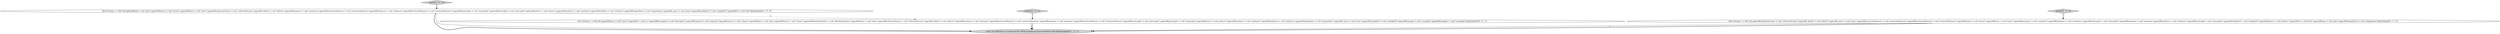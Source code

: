 digraph {
0 [style = filled, label = "keySet['1', '0', '0']", fillcolor = lightgray, shape = diamond image = "AAA0AAABBB1BBB"];
4 [style = filled, label = "keySet['0', '1', '0']", fillcolor = lightgray, shape = diamond image = "AAA0AAABBB2BBB"];
5 [style = filled, label = "ASet<String> s = ASet.of().appendIf(name != null,\"name\").appendIf(in != null,\"in\").appendIf(description != null,\"description\").appendIf(required != null,\"required\").appendIf(schema != null,\"schema\").appendIf(type != null,\"type\").appendIf(format != null,\"format\").appendIf(allowEmptyValue != null,\"allowEmptyValue\").appendIf(items != null,\"items\").appendIf(collectionFormat != null,\"collectionFormat\").appendIf(_default != null,\"default\").appendIf(maximum != null,\"maximum\").appendIf(exclusiveMaximum != null,\"exclusiveMaximum\").appendIf(minimum != null,\"minimum\").appendIf(exclusiveMinimum != null,\"exclusiveMinimum\").appendIf(maxLength != null,\"maxLength\").appendIf(minLength != null,\"minLength\").appendIf(pattern != null,\"pattern\").appendIf(maxItems != null,\"maxItems\").appendIf(minItems != null,\"minItems\").appendIf(uniqueItems != null,\"uniqueItems\").appendIf(_enum != null,\"enum\").appendIf(multipleOf != null,\"multipleOf\").appendIf(example != null,\"x-example\").appendIf(examples != null,\"x-examples\")@@@3@@@['0', '0', '1']", fillcolor = white, shape = ellipse image = "AAA0AAABBB3BBB"];
2 [style = filled, label = "ASet<String> s = ASet.of().appendIf(type != null,\"type\").appendIf(format != null,\"format\").appendIf(items != null,\"items\").appendIf(collectionFormat != null,\"collectionFormat\").appendIf(_default != null,\"default\").appendIf(maximum != null,\"maximum\").appendIf(exclusiveMaximum != null,\"exclusiveMaximum\").appendIf(minimum != null,\"minimum\").appendIf(exclusiveMinimum != null,\"exclusiveMinimum\").appendIf(maxLength != null,\"maxLength\").appendIf(minLength != null,\"minLength\").appendIf(pattern != null,\"pattern\").appendIf(maxItems != null,\"maxItems\").appendIf(minItems != null,\"minItems\").appendIf(uniqueItems != null,\"uniqueItems\").appendIf(_enum != null,\"enum\").appendIf(multipleOf != null,\"multipleOf\").appendIf(ref != null,\"$ref\")@@@3@@@['1', '0', '0']", fillcolor = white, shape = ellipse image = "AAA0AAABBB1BBB"];
6 [style = filled, label = "keySet['0', '0', '1']", fillcolor = lightgray, shape = diamond image = "AAA0AAABBB3BBB"];
1 [style = filled, label = "return new MultiSet<>(s,super.edu.fdu.CPPDG.tinypdg.pe.ExpressionInfo@15afc78)@@@4@@@['1', '1', '1']", fillcolor = lightgray, shape = ellipse image = "AAA0AAABBB1BBB"];
3 [style = filled, label = "ASet<String> s = ASet.of().appendIf(collectionFormat != null,\"collectionFormat\").appendIf(_default != null,\"default\").appendIf(_enum != null,\"enum\").appendIf(exclusiveMaximum != null,\"exclusiveMaximum\").appendIf(exclusiveMinimum != null,\"exclusiveMinimum\").appendIf(format != null,\"format\").appendIf(items != null,\"items\").appendIf(maximum != null,\"maximum\").appendIf(maxItems != null,\"maxItems\").appendIf(maxLength != null,\"maxLength\").appendIf(minimum != null,\"minimum\").appendIf(minItems != null,\"minItems\").appendIf(minLength != null,\"minLength\").appendIf(multipleOf != null,\"multipleOf\").appendIf(pattern != null,\"pattern\").appendIf(ref != null,\"$ref\").appendIf(type != null,\"type\").appendIf(uniqueItems != null,\"uniqueItems\")@@@3@@@['0', '1', '0']", fillcolor = white, shape = ellipse image = "AAA0AAABBB2BBB"];
3->1 [style = solid, label="s"];
2->1 [style = solid, label="s"];
0->2 [style = bold, label=""];
2->5 [style = dashed, label="0"];
4->3 [style = bold, label=""];
2->1 [style = bold, label=""];
6->5 [style = bold, label=""];
3->1 [style = bold, label=""];
5->1 [style = solid, label="s"];
5->1 [style = bold, label=""];
}
